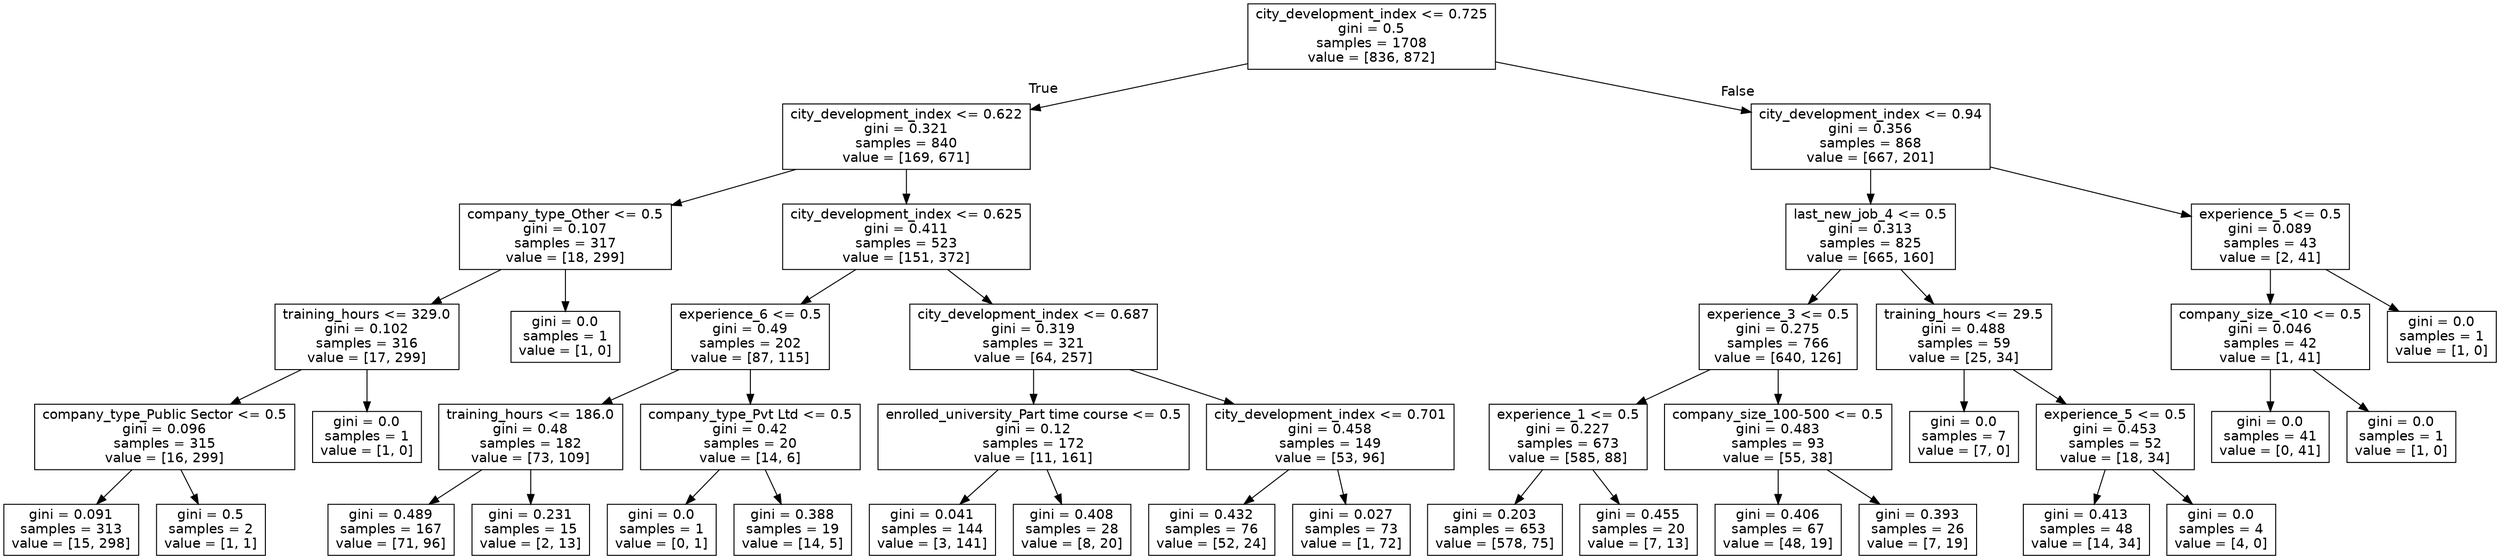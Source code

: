 digraph Tree {
node [shape=box, fontname="helvetica"] ;
edge [fontname="helvetica"] ;
0 [label="city_development_index <= 0.725\ngini = 0.5\nsamples = 1708\nvalue = [836, 872]"] ;
1 [label="city_development_index <= 0.622\ngini = 0.321\nsamples = 840\nvalue = [169, 671]"] ;
0 -> 1 [labeldistance=2.5, labelangle=45, headlabel="True"] ;
2 [label="company_type_Other <= 0.5\ngini = 0.107\nsamples = 317\nvalue = [18, 299]"] ;
1 -> 2 ;
3 [label="training_hours <= 329.0\ngini = 0.102\nsamples = 316\nvalue = [17, 299]"] ;
2 -> 3 ;
4 [label="company_type_Public Sector <= 0.5\ngini = 0.096\nsamples = 315\nvalue = [16, 299]"] ;
3 -> 4 ;
5 [label="gini = 0.091\nsamples = 313\nvalue = [15, 298]"] ;
4 -> 5 ;
6 [label="gini = 0.5\nsamples = 2\nvalue = [1, 1]"] ;
4 -> 6 ;
7 [label="gini = 0.0\nsamples = 1\nvalue = [1, 0]"] ;
3 -> 7 ;
8 [label="gini = 0.0\nsamples = 1\nvalue = [1, 0]"] ;
2 -> 8 ;
9 [label="city_development_index <= 0.625\ngini = 0.411\nsamples = 523\nvalue = [151, 372]"] ;
1 -> 9 ;
10 [label="experience_6 <= 0.5\ngini = 0.49\nsamples = 202\nvalue = [87, 115]"] ;
9 -> 10 ;
11 [label="training_hours <= 186.0\ngini = 0.48\nsamples = 182\nvalue = [73, 109]"] ;
10 -> 11 ;
12 [label="gini = 0.489\nsamples = 167\nvalue = [71, 96]"] ;
11 -> 12 ;
13 [label="gini = 0.231\nsamples = 15\nvalue = [2, 13]"] ;
11 -> 13 ;
14 [label="company_type_Pvt Ltd <= 0.5\ngini = 0.42\nsamples = 20\nvalue = [14, 6]"] ;
10 -> 14 ;
15 [label="gini = 0.0\nsamples = 1\nvalue = [0, 1]"] ;
14 -> 15 ;
16 [label="gini = 0.388\nsamples = 19\nvalue = [14, 5]"] ;
14 -> 16 ;
17 [label="city_development_index <= 0.687\ngini = 0.319\nsamples = 321\nvalue = [64, 257]"] ;
9 -> 17 ;
18 [label="enrolled_university_Part time course <= 0.5\ngini = 0.12\nsamples = 172\nvalue = [11, 161]"] ;
17 -> 18 ;
19 [label="gini = 0.041\nsamples = 144\nvalue = [3, 141]"] ;
18 -> 19 ;
20 [label="gini = 0.408\nsamples = 28\nvalue = [8, 20]"] ;
18 -> 20 ;
21 [label="city_development_index <= 0.701\ngini = 0.458\nsamples = 149\nvalue = [53, 96]"] ;
17 -> 21 ;
22 [label="gini = 0.432\nsamples = 76\nvalue = [52, 24]"] ;
21 -> 22 ;
23 [label="gini = 0.027\nsamples = 73\nvalue = [1, 72]"] ;
21 -> 23 ;
24 [label="city_development_index <= 0.94\ngini = 0.356\nsamples = 868\nvalue = [667, 201]"] ;
0 -> 24 [labeldistance=2.5, labelangle=-45, headlabel="False"] ;
25 [label="last_new_job_4 <= 0.5\ngini = 0.313\nsamples = 825\nvalue = [665, 160]"] ;
24 -> 25 ;
26 [label="experience_3 <= 0.5\ngini = 0.275\nsamples = 766\nvalue = [640, 126]"] ;
25 -> 26 ;
27 [label="experience_1 <= 0.5\ngini = 0.227\nsamples = 673\nvalue = [585, 88]"] ;
26 -> 27 ;
28 [label="gini = 0.203\nsamples = 653\nvalue = [578, 75]"] ;
27 -> 28 ;
29 [label="gini = 0.455\nsamples = 20\nvalue = [7, 13]"] ;
27 -> 29 ;
30 [label="company_size_100-500 <= 0.5\ngini = 0.483\nsamples = 93\nvalue = [55, 38]"] ;
26 -> 30 ;
31 [label="gini = 0.406\nsamples = 67\nvalue = [48, 19]"] ;
30 -> 31 ;
32 [label="gini = 0.393\nsamples = 26\nvalue = [7, 19]"] ;
30 -> 32 ;
33 [label="training_hours <= 29.5\ngini = 0.488\nsamples = 59\nvalue = [25, 34]"] ;
25 -> 33 ;
34 [label="gini = 0.0\nsamples = 7\nvalue = [7, 0]"] ;
33 -> 34 ;
35 [label="experience_5 <= 0.5\ngini = 0.453\nsamples = 52\nvalue = [18, 34]"] ;
33 -> 35 ;
36 [label="gini = 0.413\nsamples = 48\nvalue = [14, 34]"] ;
35 -> 36 ;
37 [label="gini = 0.0\nsamples = 4\nvalue = [4, 0]"] ;
35 -> 37 ;
38 [label="experience_5 <= 0.5\ngini = 0.089\nsamples = 43\nvalue = [2, 41]"] ;
24 -> 38 ;
39 [label="company_size_<10 <= 0.5\ngini = 0.046\nsamples = 42\nvalue = [1, 41]"] ;
38 -> 39 ;
40 [label="gini = 0.0\nsamples = 41\nvalue = [0, 41]"] ;
39 -> 40 ;
41 [label="gini = 0.0\nsamples = 1\nvalue = [1, 0]"] ;
39 -> 41 ;
42 [label="gini = 0.0\nsamples = 1\nvalue = [1, 0]"] ;
38 -> 42 ;
}